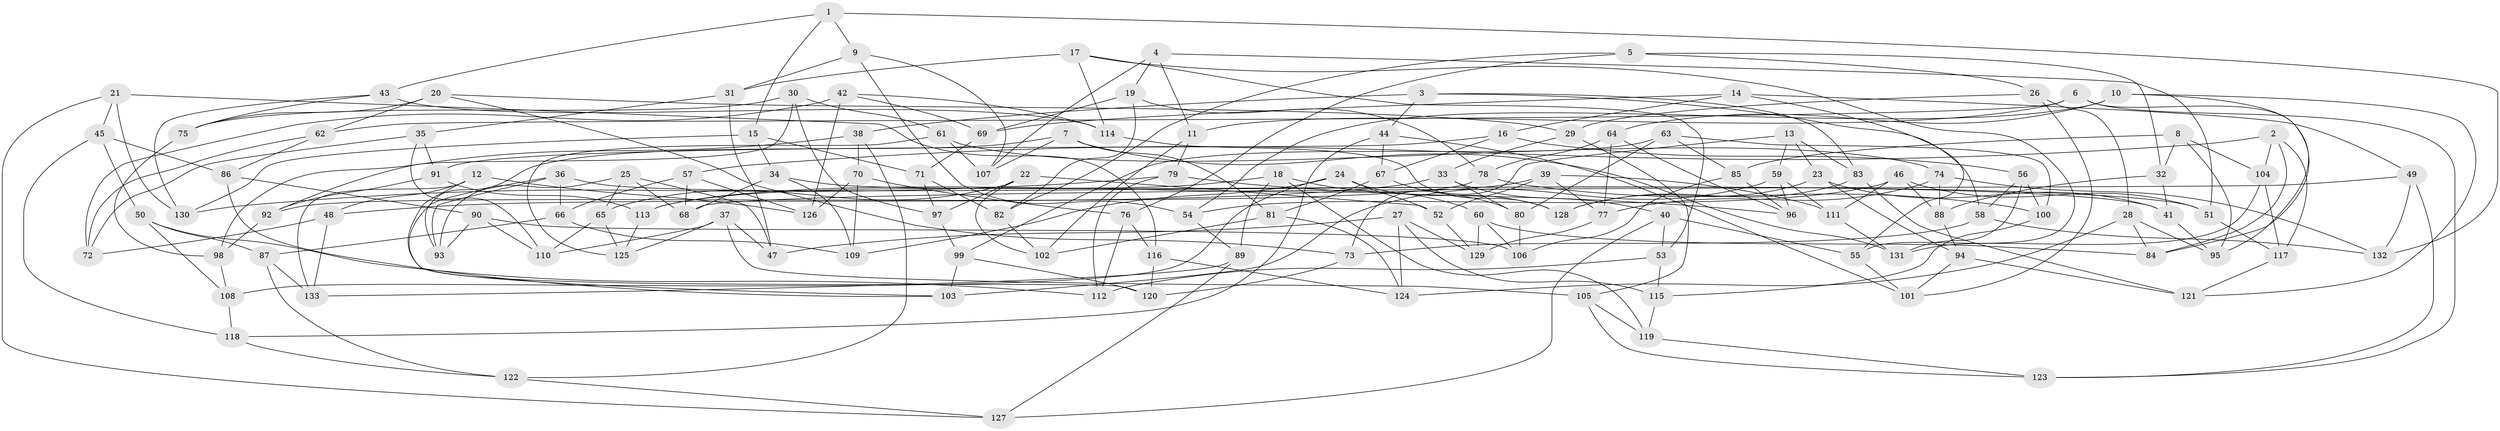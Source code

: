 // Generated by graph-tools (version 1.1) at 2025/58/03/09/25 04:58:18]
// undirected, 133 vertices, 266 edges
graph export_dot {
graph [start="1"]
  node [color=gray90,style=filled];
  1;
  2;
  3;
  4;
  5;
  6;
  7;
  8;
  9;
  10;
  11;
  12;
  13;
  14;
  15;
  16;
  17;
  18;
  19;
  20;
  21;
  22;
  23;
  24;
  25;
  26;
  27;
  28;
  29;
  30;
  31;
  32;
  33;
  34;
  35;
  36;
  37;
  38;
  39;
  40;
  41;
  42;
  43;
  44;
  45;
  46;
  47;
  48;
  49;
  50;
  51;
  52;
  53;
  54;
  55;
  56;
  57;
  58;
  59;
  60;
  61;
  62;
  63;
  64;
  65;
  66;
  67;
  68;
  69;
  70;
  71;
  72;
  73;
  74;
  75;
  76;
  77;
  78;
  79;
  80;
  81;
  82;
  83;
  84;
  85;
  86;
  87;
  88;
  89;
  90;
  91;
  92;
  93;
  94;
  95;
  96;
  97;
  98;
  99;
  100;
  101;
  102;
  103;
  104;
  105;
  106;
  107;
  108;
  109;
  110;
  111;
  112;
  113;
  114;
  115;
  116;
  117;
  118;
  119;
  120;
  121;
  122;
  123;
  124;
  125;
  126;
  127;
  128;
  129;
  130;
  131;
  132;
  133;
  1 -- 9;
  1 -- 132;
  1 -- 43;
  1 -- 15;
  2 -- 117;
  2 -- 84;
  2 -- 104;
  2 -- 57;
  3 -- 38;
  3 -- 44;
  3 -- 83;
  3 -- 58;
  4 -- 51;
  4 -- 19;
  4 -- 11;
  4 -- 107;
  5 -- 32;
  5 -- 26;
  5 -- 76;
  5 -- 82;
  6 -- 62;
  6 -- 95;
  6 -- 11;
  6 -- 123;
  7 -- 81;
  7 -- 93;
  7 -- 107;
  7 -- 131;
  8 -- 32;
  8 -- 95;
  8 -- 104;
  8 -- 85;
  9 -- 31;
  9 -- 107;
  9 -- 54;
  10 -- 64;
  10 -- 121;
  10 -- 54;
  10 -- 84;
  11 -- 79;
  11 -- 102;
  12 -- 126;
  12 -- 133;
  12 -- 48;
  12 -- 120;
  13 -- 59;
  13 -- 23;
  13 -- 83;
  13 -- 73;
  14 -- 69;
  14 -- 55;
  14 -- 49;
  14 -- 16;
  15 -- 130;
  15 -- 34;
  15 -- 71;
  16 -- 67;
  16 -- 56;
  16 -- 91;
  17 -- 31;
  17 -- 114;
  17 -- 55;
  17 -- 53;
  18 -- 119;
  18 -- 60;
  18 -- 89;
  18 -- 113;
  19 -- 78;
  19 -- 82;
  19 -- 69;
  20 -- 62;
  20 -- 73;
  20 -- 29;
  20 -- 75;
  21 -- 45;
  21 -- 127;
  21 -- 130;
  21 -- 116;
  22 -- 52;
  22 -- 102;
  22 -- 97;
  22 -- 65;
  23 -- 41;
  23 -- 128;
  23 -- 94;
  24 -- 108;
  24 -- 109;
  24 -- 52;
  24 -- 128;
  25 -- 68;
  25 -- 65;
  25 -- 93;
  25 -- 47;
  26 -- 29;
  26 -- 28;
  26 -- 101;
  27 -- 47;
  27 -- 115;
  27 -- 124;
  27 -- 129;
  28 -- 84;
  28 -- 95;
  28 -- 124;
  29 -- 33;
  29 -- 105;
  30 -- 92;
  30 -- 61;
  30 -- 75;
  30 -- 97;
  31 -- 35;
  31 -- 47;
  32 -- 41;
  32 -- 88;
  33 -- 80;
  33 -- 40;
  33 -- 48;
  34 -- 51;
  34 -- 68;
  34 -- 109;
  35 -- 72;
  35 -- 110;
  35 -- 91;
  36 -- 103;
  36 -- 93;
  36 -- 41;
  36 -- 66;
  37 -- 125;
  37 -- 110;
  37 -- 47;
  37 -- 105;
  38 -- 98;
  38 -- 122;
  38 -- 70;
  39 -- 111;
  39 -- 52;
  39 -- 77;
  39 -- 113;
  40 -- 55;
  40 -- 127;
  40 -- 53;
  41 -- 95;
  42 -- 69;
  42 -- 114;
  42 -- 126;
  42 -- 72;
  43 -- 75;
  43 -- 130;
  43 -- 114;
  44 -- 67;
  44 -- 118;
  44 -- 101;
  45 -- 50;
  45 -- 118;
  45 -- 86;
  46 -- 51;
  46 -- 88;
  46 -- 54;
  46 -- 111;
  48 -- 72;
  48 -- 133;
  49 -- 68;
  49 -- 123;
  49 -- 132;
  50 -- 108;
  50 -- 87;
  50 -- 112;
  51 -- 117;
  52 -- 129;
  53 -- 112;
  53 -- 115;
  54 -- 89;
  55 -- 101;
  56 -- 131;
  56 -- 58;
  56 -- 100;
  57 -- 126;
  57 -- 66;
  57 -- 68;
  58 -- 132;
  58 -- 73;
  59 -- 103;
  59 -- 96;
  59 -- 111;
  60 -- 106;
  60 -- 84;
  60 -- 129;
  61 -- 125;
  61 -- 74;
  61 -- 107;
  62 -- 86;
  62 -- 72;
  63 -- 100;
  63 -- 99;
  63 -- 85;
  63 -- 80;
  64 -- 78;
  64 -- 77;
  64 -- 96;
  65 -- 125;
  65 -- 110;
  66 -- 109;
  66 -- 87;
  67 -- 80;
  67 -- 81;
  69 -- 71;
  70 -- 76;
  70 -- 109;
  70 -- 126;
  71 -- 82;
  71 -- 97;
  73 -- 120;
  74 -- 132;
  74 -- 88;
  74 -- 77;
  75 -- 98;
  76 -- 112;
  76 -- 116;
  77 -- 129;
  78 -- 92;
  78 -- 100;
  79 -- 96;
  79 -- 112;
  79 -- 130;
  80 -- 106;
  81 -- 124;
  81 -- 102;
  82 -- 102;
  83 -- 121;
  83 -- 128;
  85 -- 96;
  85 -- 106;
  86 -- 90;
  86 -- 103;
  87 -- 122;
  87 -- 133;
  88 -- 94;
  89 -- 133;
  89 -- 127;
  90 -- 110;
  90 -- 93;
  90 -- 106;
  91 -- 113;
  91 -- 92;
  92 -- 98;
  94 -- 121;
  94 -- 101;
  97 -- 99;
  98 -- 108;
  99 -- 120;
  99 -- 103;
  100 -- 115;
  104 -- 117;
  104 -- 131;
  105 -- 123;
  105 -- 119;
  108 -- 118;
  111 -- 131;
  113 -- 125;
  114 -- 128;
  115 -- 119;
  116 -- 120;
  116 -- 124;
  117 -- 121;
  118 -- 122;
  119 -- 123;
  122 -- 127;
}

